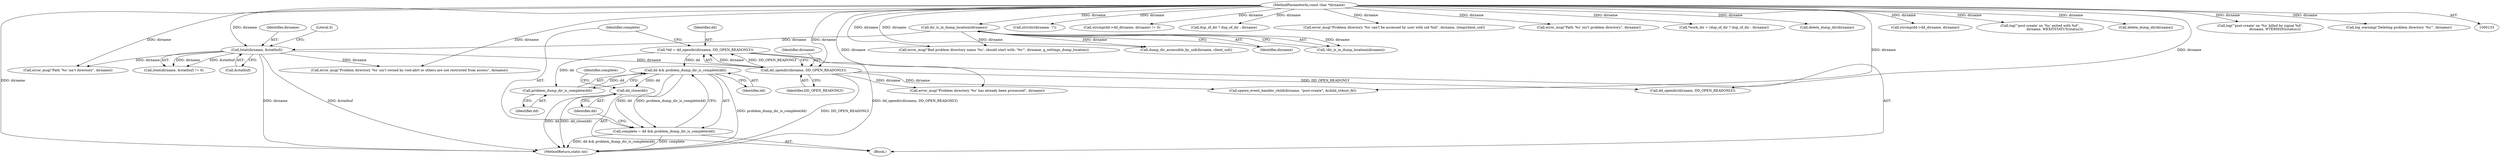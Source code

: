 digraph "0_abrt_8939398b82006ba1fec4ed491339fc075f43fc7c_0@pointer" {
"1000225" [label="(Call,dd && problem_dump_dir_is_complete(dd))"];
"1000227" [label="(Call,problem_dump_dir_is_complete(dd))"];
"1000217" [label="(Call,*dd = dd_opendir(dirname, DD_OPEN_READONLY))"];
"1000219" [label="(Call,dd_opendir(dirname, DD_OPEN_READONLY))"];
"1000154" [label="(Call,lstat(dirname, &statbuf))"];
"1000138" [label="(Call,dir_is_in_dump_location(dirname))"];
"1000134" [label="(MethodParameterIn,const char *dirname)"];
"1000223" [label="(Call,complete = dd && problem_dump_dir_is_complete(dd))"];
"1000229" [label="(Call,dd_close(dd))"];
"1000217" [label="(Call,*dd = dd_opendir(dirname, DD_OPEN_READONLY))"];
"1000226" [label="(Identifier,dd)"];
"1000153" [label="(Call,lstat(dirname, &statbuf) != 0)"];
"1000211" [label="(Call,error_msg(\"Problem directory '%s' isn't owned by root:abrt or others are not restricted from access\", dirname))"];
"1000154" [label="(Call,lstat(dirname, &statbuf))"];
"1000219" [label="(Call,dd_opendir(dirname, DD_OPEN_READONLY))"];
"1000542" [label="(Call,strrchr(dirname, '/'))"];
"1000155" [label="(Identifier,dirname)"];
"1000468" [label="(Call,strcmp(dd->dd_dirname, dirname) != 0)"];
"1000417" [label="(Call,dup_of_dir ? dup_of_dir : dirname)"];
"1000256" [label="(Call,error_msg(\"Problem directory '%s' can't be accessed by user with uid %ld\", dirname, (long)client_uid))"];
"1000251" [label="(Call,error_msg(\"Path '%s' isn't problem directory\", dirname))"];
"1000141" [label="(Call,error_msg(\"Bad problem directory name '%s', should start with: '%s'\", dirname, g_settings_dump_location))"];
"1000232" [label="(Identifier,complete)"];
"1000223" [label="(Call,complete = dd && problem_dump_dir_is_complete(dd))"];
"1000138" [label="(Call,dir_is_in_dump_location(dirname))"];
"1000218" [label="(Identifier,dd)"];
"1000242" [label="(Call,dump_dir_accessible_by_uid(dirname, client_uid))"];
"1000230" [label="(Identifier,dd)"];
"1000415" [label="(Call,*work_dir = (dup_of_dir ? dup_of_dir : dirname))"];
"1000158" [label="(Literal,0)"];
"1000582" [label="(Call,delete_dump_dir(dirname))"];
"1000220" [label="(Identifier,dirname)"];
"1000229" [label="(Call,dd_close(dd))"];
"1000234" [label="(Call,error_msg(\"Problem directory '%s' has already been processed\", dirname))"];
"1000139" [label="(Identifier,dirname)"];
"1000137" [label="(Call,!dir_is_in_dump_location(dirname))"];
"1000479" [label="(Call,dd_opendir(dirname, DD_OPEN_READONLY))"];
"1000469" [label="(Call,strcmp(dd->dd_dirname, dirname))"];
"1000408" [label="(Call,log(\"'post-create' on '%s' exited with %d\",\n                            dirname, WEXITSTATUS(status)))"];
"1000221" [label="(Identifier,DD_OPEN_READONLY)"];
"1000228" [label="(Identifier,dd)"];
"1000551" [label="(Call,delete_dump_dir(dirname))"];
"1000227" [label="(Call,problem_dump_dir_is_complete(dd))"];
"1000224" [label="(Identifier,complete)"];
"1000593" [label="(MethodReturn,static int)"];
"1000268" [label="(Call,spawn_event_handler_child(dirname, \"post-create\", &child_stdout_fd))"];
"1000165" [label="(Call,error_msg(\"Path '%s' isn't directory\", dirname))"];
"1000225" [label="(Call,dd && problem_dump_dir_is_complete(dd))"];
"1000149" [label="(Block,)"];
"1000156" [label="(Call,&statbuf)"];
"1000398" [label="(Call,log(\"'post-create' on '%s' killed by signal %d\",\n                            dirname, WTERMSIG(status)))"];
"1000579" [label="(Call,log_warning(\"Deleting problem directory '%s'\", dirname))"];
"1000134" [label="(MethodParameterIn,const char *dirname)"];
"1000225" -> "1000223"  [label="AST: "];
"1000225" -> "1000226"  [label="CFG: "];
"1000225" -> "1000227"  [label="CFG: "];
"1000226" -> "1000225"  [label="AST: "];
"1000227" -> "1000225"  [label="AST: "];
"1000223" -> "1000225"  [label="CFG: "];
"1000225" -> "1000593"  [label="DDG: problem_dump_dir_is_complete(dd)"];
"1000225" -> "1000223"  [label="DDG: dd"];
"1000225" -> "1000223"  [label="DDG: problem_dump_dir_is_complete(dd)"];
"1000227" -> "1000225"  [label="DDG: dd"];
"1000217" -> "1000225"  [label="DDG: dd"];
"1000225" -> "1000229"  [label="DDG: dd"];
"1000227" -> "1000228"  [label="CFG: "];
"1000228" -> "1000227"  [label="AST: "];
"1000217" -> "1000227"  [label="DDG: dd"];
"1000217" -> "1000149"  [label="AST: "];
"1000217" -> "1000219"  [label="CFG: "];
"1000218" -> "1000217"  [label="AST: "];
"1000219" -> "1000217"  [label="AST: "];
"1000224" -> "1000217"  [label="CFG: "];
"1000217" -> "1000593"  [label="DDG: dd_opendir(dirname, DD_OPEN_READONLY)"];
"1000219" -> "1000217"  [label="DDG: dirname"];
"1000219" -> "1000217"  [label="DDG: DD_OPEN_READONLY"];
"1000219" -> "1000221"  [label="CFG: "];
"1000220" -> "1000219"  [label="AST: "];
"1000221" -> "1000219"  [label="AST: "];
"1000219" -> "1000593"  [label="DDG: DD_OPEN_READONLY"];
"1000154" -> "1000219"  [label="DDG: dirname"];
"1000134" -> "1000219"  [label="DDG: dirname"];
"1000219" -> "1000234"  [label="DDG: dirname"];
"1000219" -> "1000268"  [label="DDG: dirname"];
"1000219" -> "1000479"  [label="DDG: DD_OPEN_READONLY"];
"1000154" -> "1000153"  [label="AST: "];
"1000154" -> "1000156"  [label="CFG: "];
"1000155" -> "1000154"  [label="AST: "];
"1000156" -> "1000154"  [label="AST: "];
"1000158" -> "1000154"  [label="CFG: "];
"1000154" -> "1000593"  [label="DDG: dirname"];
"1000154" -> "1000593"  [label="DDG: &statbuf"];
"1000154" -> "1000153"  [label="DDG: dirname"];
"1000154" -> "1000153"  [label="DDG: &statbuf"];
"1000138" -> "1000154"  [label="DDG: dirname"];
"1000134" -> "1000154"  [label="DDG: dirname"];
"1000154" -> "1000165"  [label="DDG: dirname"];
"1000154" -> "1000211"  [label="DDG: dirname"];
"1000138" -> "1000137"  [label="AST: "];
"1000138" -> "1000139"  [label="CFG: "];
"1000139" -> "1000138"  [label="AST: "];
"1000137" -> "1000138"  [label="CFG: "];
"1000138" -> "1000137"  [label="DDG: dirname"];
"1000134" -> "1000138"  [label="DDG: dirname"];
"1000138" -> "1000141"  [label="DDG: dirname"];
"1000138" -> "1000242"  [label="DDG: dirname"];
"1000134" -> "1000133"  [label="AST: "];
"1000134" -> "1000593"  [label="DDG: dirname"];
"1000134" -> "1000141"  [label="DDG: dirname"];
"1000134" -> "1000165"  [label="DDG: dirname"];
"1000134" -> "1000211"  [label="DDG: dirname"];
"1000134" -> "1000234"  [label="DDG: dirname"];
"1000134" -> "1000242"  [label="DDG: dirname"];
"1000134" -> "1000251"  [label="DDG: dirname"];
"1000134" -> "1000256"  [label="DDG: dirname"];
"1000134" -> "1000268"  [label="DDG: dirname"];
"1000134" -> "1000398"  [label="DDG: dirname"];
"1000134" -> "1000408"  [label="DDG: dirname"];
"1000134" -> "1000415"  [label="DDG: dirname"];
"1000134" -> "1000417"  [label="DDG: dirname"];
"1000134" -> "1000468"  [label="DDG: dirname"];
"1000134" -> "1000469"  [label="DDG: dirname"];
"1000134" -> "1000479"  [label="DDG: dirname"];
"1000134" -> "1000542"  [label="DDG: dirname"];
"1000134" -> "1000551"  [label="DDG: dirname"];
"1000134" -> "1000579"  [label="DDG: dirname"];
"1000134" -> "1000582"  [label="DDG: dirname"];
"1000223" -> "1000149"  [label="AST: "];
"1000224" -> "1000223"  [label="AST: "];
"1000230" -> "1000223"  [label="CFG: "];
"1000223" -> "1000593"  [label="DDG: dd && problem_dump_dir_is_complete(dd)"];
"1000223" -> "1000593"  [label="DDG: complete"];
"1000229" -> "1000149"  [label="AST: "];
"1000229" -> "1000230"  [label="CFG: "];
"1000230" -> "1000229"  [label="AST: "];
"1000232" -> "1000229"  [label="CFG: "];
"1000229" -> "1000593"  [label="DDG: dd_close(dd)"];
"1000229" -> "1000593"  [label="DDG: dd"];
}
